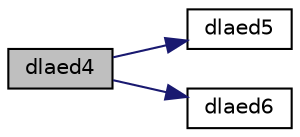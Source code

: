 digraph "dlaed4"
{
 // LATEX_PDF_SIZE
  edge [fontname="Helvetica",fontsize="10",labelfontname="Helvetica",labelfontsize="10"];
  node [fontname="Helvetica",fontsize="10",shape=record];
  rankdir="LR";
  Node1 [label="dlaed4",height=0.2,width=0.4,color="black", fillcolor="grey75", style="filled", fontcolor="black",tooltip="DLAED4 used by DSTEDC. Finds a single root of the secular equation."];
  Node1 -> Node2 [color="midnightblue",fontsize="10",style="solid",fontname="Helvetica"];
  Node2 [label="dlaed5",height=0.2,width=0.4,color="black", fillcolor="white", style="filled",URL="$dlaed5_8f.html#ae5927d0d0d438b3bc90a0679eaafe747",tooltip="DLAED5 used by DSTEDC. Solves the 2-by-2 secular equation."];
  Node1 -> Node3 [color="midnightblue",fontsize="10",style="solid",fontname="Helvetica"];
  Node3 [label="dlaed6",height=0.2,width=0.4,color="black", fillcolor="white", style="filled",URL="$dlaed6_8f.html#a8016fde4c8a60d5e95e6e6c636ec4dc9",tooltip="DLAED6 used by DSTEDC. Computes one Newton step in solution of the secular equation."];
}
